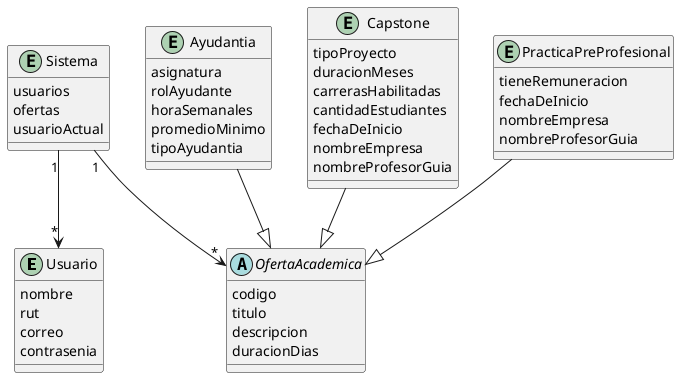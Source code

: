 @startuml
'https://plantuml.com/class-diagram

entity Usuario {
  nombre
  rut
  correo
  contrasenia
}

abstract OfertaAcademica {
  codigo
  titulo
  descripcion
  duracionDias
}

entity Ayudantia {
  asignatura
  rolAyudante
  horaSemanales
  promedioMinimo
  tipoAyudantia
}

entity Capstone {
  tipoProyecto
  duracionMeses
  carrerasHabilitadas
  cantidadEstudiantes
  fechaDeInicio
  nombreEmpresa
  nombreProfesorGuia
}

entity PracticaPreProfesional {
  tieneRemuneracion
  fechaDeInicio
  nombreEmpresa
  nombreProfesorGuia
}

entity Sistema {
  usuarios
  ofertas
  usuarioActual
}

Ayudantia --|> OfertaAcademica
Capstone --|> OfertaAcademica
PracticaPreProfesional --|> OfertaAcademica

Sistema "1" --> "*" Usuario
Sistema "1" --> "*" OfertaAcademica
@enduml